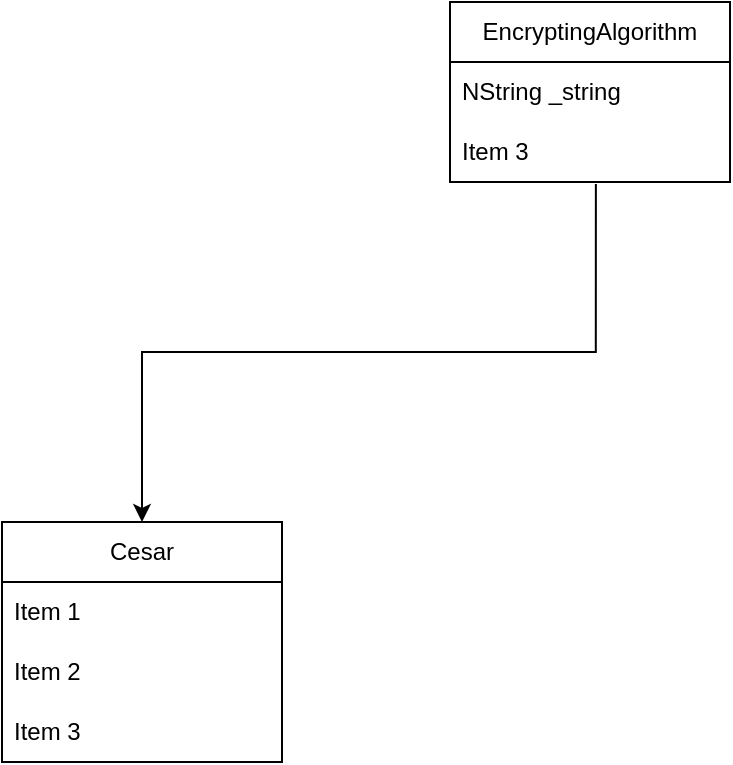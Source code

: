 <mxfile version="22.0.4" type="device">
  <diagram name="Page-1" id="lyIWGIBmohRYesKH8oGt">
    <mxGraphModel dx="1434" dy="790" grid="1" gridSize="10" guides="1" tooltips="1" connect="1" arrows="1" fold="1" page="1" pageScale="1" pageWidth="827" pageHeight="1169" math="0" shadow="0">
      <root>
        <mxCell id="0" />
        <mxCell id="1" parent="0" />
        <mxCell id="uiwMUfNuJvjFzhCBvFCf-3" value="" style="endArrow=classic;html=1;rounded=0;edgeStyle=orthogonalEdgeStyle;exitX=0.521;exitY=1.033;exitDx=0;exitDy=0;exitPerimeter=0;" edge="1" parent="1" source="uiwMUfNuJvjFzhCBvFCf-12" target="uiwMUfNuJvjFzhCBvFCf-5">
          <mxGeometry width="50" height="50" relative="1" as="geometry">
            <mxPoint x="420" y="180" as="sourcePoint" />
            <mxPoint x="190" y="260" as="targetPoint" />
          </mxGeometry>
        </mxCell>
        <mxCell id="uiwMUfNuJvjFzhCBvFCf-5" value="Cesar" style="swimlane;fontStyle=0;childLayout=stackLayout;horizontal=1;startSize=30;horizontalStack=0;resizeParent=1;resizeParentMax=0;resizeLast=0;collapsible=1;marginBottom=0;whiteSpace=wrap;html=1;" vertex="1" parent="1">
          <mxGeometry x="120" y="270" width="140" height="120" as="geometry" />
        </mxCell>
        <mxCell id="uiwMUfNuJvjFzhCBvFCf-6" value="Item 1" style="text;strokeColor=none;fillColor=none;align=left;verticalAlign=middle;spacingLeft=4;spacingRight=4;overflow=hidden;points=[[0,0.5],[1,0.5]];portConstraint=eastwest;rotatable=0;whiteSpace=wrap;html=1;" vertex="1" parent="uiwMUfNuJvjFzhCBvFCf-5">
          <mxGeometry y="30" width="140" height="30" as="geometry" />
        </mxCell>
        <mxCell id="uiwMUfNuJvjFzhCBvFCf-7" value="Item 2" style="text;strokeColor=none;fillColor=none;align=left;verticalAlign=middle;spacingLeft=4;spacingRight=4;overflow=hidden;points=[[0,0.5],[1,0.5]];portConstraint=eastwest;rotatable=0;whiteSpace=wrap;html=1;" vertex="1" parent="uiwMUfNuJvjFzhCBvFCf-5">
          <mxGeometry y="60" width="140" height="30" as="geometry" />
        </mxCell>
        <mxCell id="uiwMUfNuJvjFzhCBvFCf-8" value="Item 3" style="text;strokeColor=none;fillColor=none;align=left;verticalAlign=middle;spacingLeft=4;spacingRight=4;overflow=hidden;points=[[0,0.5],[1,0.5]];portConstraint=eastwest;rotatable=0;whiteSpace=wrap;html=1;" vertex="1" parent="uiwMUfNuJvjFzhCBvFCf-5">
          <mxGeometry y="90" width="140" height="30" as="geometry" />
        </mxCell>
        <mxCell id="uiwMUfNuJvjFzhCBvFCf-9" value="EncryptingAlgorithm" style="swimlane;fontStyle=0;childLayout=stackLayout;horizontal=1;startSize=30;horizontalStack=0;resizeParent=1;resizeParentMax=0;resizeLast=0;collapsible=1;marginBottom=0;whiteSpace=wrap;html=1;" vertex="1" parent="1">
          <mxGeometry x="344" y="10" width="140" height="90" as="geometry" />
        </mxCell>
        <mxCell id="uiwMUfNuJvjFzhCBvFCf-11" value="NString _string&lt;br&gt;" style="text;strokeColor=none;fillColor=none;align=left;verticalAlign=middle;spacingLeft=4;spacingRight=4;overflow=hidden;points=[[0,0.5],[1,0.5]];portConstraint=eastwest;rotatable=0;whiteSpace=wrap;html=1;" vertex="1" parent="uiwMUfNuJvjFzhCBvFCf-9">
          <mxGeometry y="30" width="140" height="30" as="geometry" />
        </mxCell>
        <mxCell id="uiwMUfNuJvjFzhCBvFCf-12" value="Item 3" style="text;strokeColor=none;fillColor=none;align=left;verticalAlign=middle;spacingLeft=4;spacingRight=4;overflow=hidden;points=[[0,0.5],[1,0.5]];portConstraint=eastwest;rotatable=0;whiteSpace=wrap;html=1;" vertex="1" parent="uiwMUfNuJvjFzhCBvFCf-9">
          <mxGeometry y="60" width="140" height="30" as="geometry" />
        </mxCell>
      </root>
    </mxGraphModel>
  </diagram>
</mxfile>
